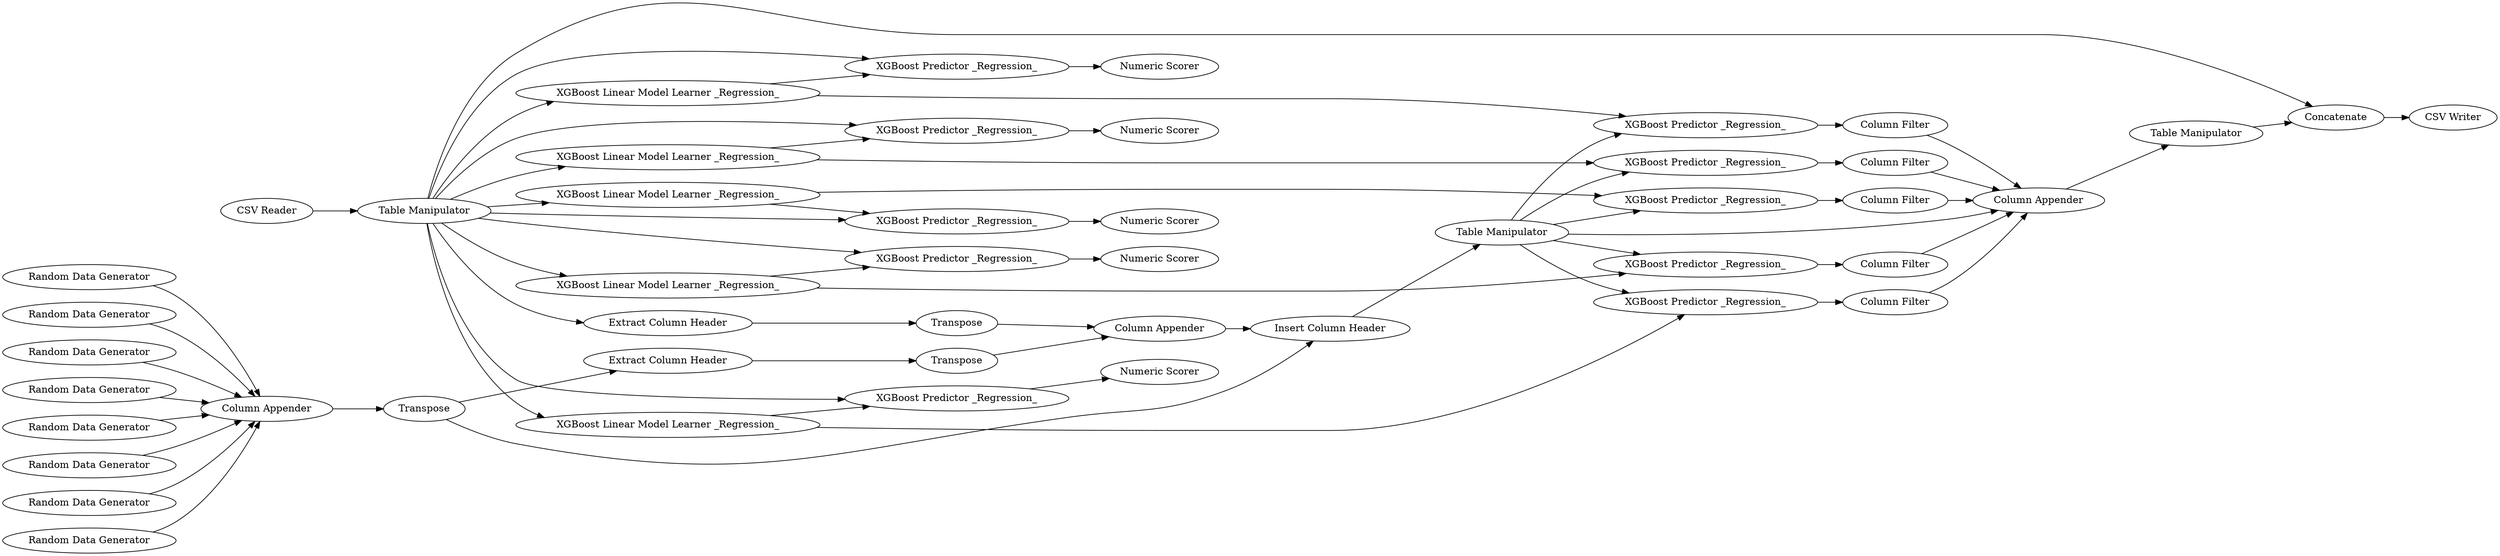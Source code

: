 digraph {
	2 [label="CSV Reader"]
	3 [label="Table Manipulator"]
	314 [label="XGBoost Linear Model Learner _Regression_"]
	315 [label="XGBoost Predictor _Regression_"]
	317 [label="Numeric Scorer"]
	318 [label="Numeric Scorer"]
	319 [label="XGBoost Linear Model Learner _Regression_"]
	320 [label="XGBoost Predictor _Regression_"]
	321 [label="XGBoost Predictor _Regression_"]
	322 [label="Numeric Scorer"]
	323 [label="XGBoost Linear Model Learner _Regression_"]
	324 [label="XGBoost Predictor _Regression_"]
	325 [label="Numeric Scorer"]
	326 [label="XGBoost Linear Model Learner _Regression_"]
	327 [label="XGBoost Predictor _Regression_"]
	328 [label="Numeric Scorer"]
	329 [label="XGBoost Linear Model Learner _Regression_"]
	332 [label="Random Data Generator"]
	334 [label="Random Data Generator"]
	336 [label="Column Appender"]
	337 [label="Random Data Generator"]
	338 [label="Random Data Generator"]
	339 [label="Random Data Generator"]
	340 [label="Random Data Generator"]
	341 [label="Random Data Generator"]
	342 [label="Random Data Generator"]
	343 [label=Transpose]
	344 [label="XGBoost Predictor _Regression_"]
	345 [label="Extract Column Header"]
	346 [label="Insert Column Header"]
	347 [label="Extract Column Header"]
	348 [label=Transpose]
	349 [label=Transpose]
	350 [label="Column Appender"]
	351 [label="Table Manipulator"]
	352 [label="XGBoost Predictor _Regression_"]
	353 [label="XGBoost Predictor _Regression_"]
	354 [label="XGBoost Predictor _Regression_"]
	355 [label="XGBoost Predictor _Regression_"]
	356 [label="Column Filter"]
	357 [label="Column Filter"]
	358 [label="Column Filter"]
	359 [label="Column Filter"]
	360 [label="Column Filter"]
	361 [label="Column Appender"]
	362 [label="CSV Writer"]
	363 [label=Concatenate]
	364 [label="Table Manipulator"]
	2 -> 3
	3 -> 323
	3 -> 321
	3 -> 320
	3 -> 327
	3 -> 326
	3 -> 324
	3 -> 329
	3 -> 315
	3 -> 314
	3 -> 319
	3 -> 345
	3 -> 363
	314 -> 315
	314 -> 355
	315 -> 317
	319 -> 320
	319 -> 354
	320 -> 318
	321 -> 322
	323 -> 321
	323 -> 353
	324 -> 325
	326 -> 324
	326 -> 352
	327 -> 328
	329 -> 327
	329 -> 344
	332 -> 336
	334 -> 336
	336 -> 343
	337 -> 336
	338 -> 336
	339 -> 336
	340 -> 336
	341 -> 336
	342 -> 336
	343 -> 346
	343 -> 347
	344 -> 356
	345 -> 349
	346 -> 351
	347 -> 348
	348 -> 350
	349 -> 350
	350 -> 346
	351 -> 344
	351 -> 352
	351 -> 353
	351 -> 354
	351 -> 355
	351 -> 361
	352 -> 357
	353 -> 358
	354 -> 359
	355 -> 360
	356 -> 361
	357 -> 361
	358 -> 361
	359 -> 361
	360 -> 361
	361 -> 364
	363 -> 362
	364 -> 363
	rankdir=LR
}

